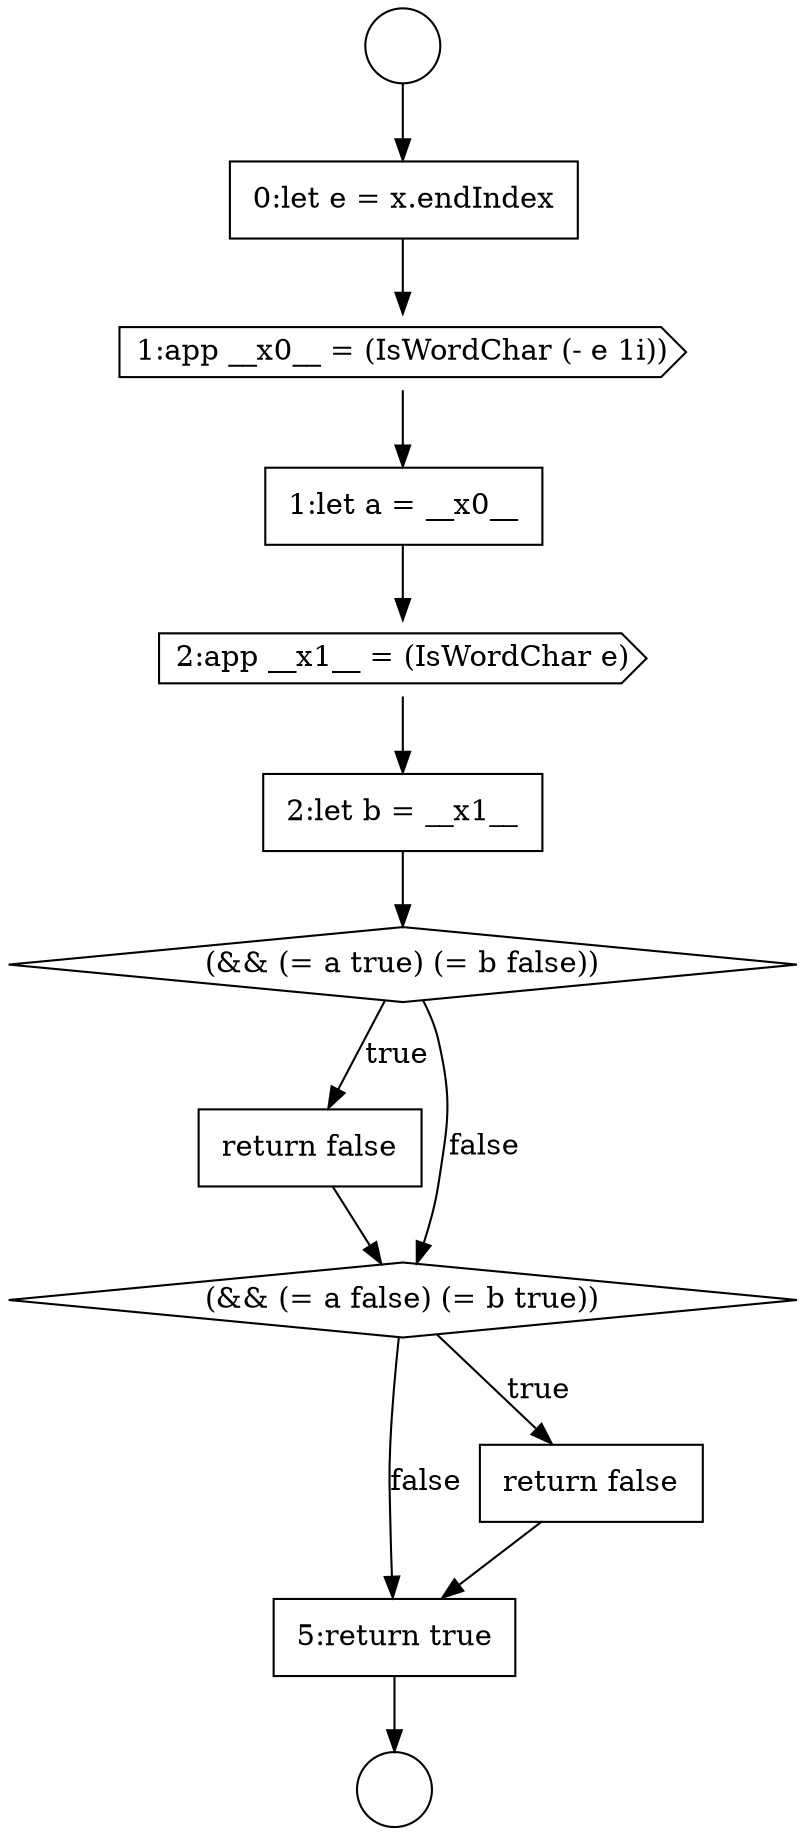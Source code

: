 digraph {
  node12383 [shape=none, margin=0, label=<<font color="black">
    <table border="0" cellborder="1" cellspacing="0" cellpadding="10">
      <tr><td align="left">0:let e = x.endIndex</td></tr>
    </table>
  </font>> color="black" fillcolor="white" style=filled]
  node12388 [shape=diamond, label=<<font color="black">(&amp;&amp; (= a true) (= b false))</font>> color="black" fillcolor="white" style=filled]
  node12392 [shape=none, margin=0, label=<<font color="black">
    <table border="0" cellborder="1" cellspacing="0" cellpadding="10">
      <tr><td align="left">5:return true</td></tr>
    </table>
  </font>> color="black" fillcolor="white" style=filled]
  node12385 [shape=none, margin=0, label=<<font color="black">
    <table border="0" cellborder="1" cellspacing="0" cellpadding="10">
      <tr><td align="left">1:let a = __x0__</td></tr>
    </table>
  </font>> color="black" fillcolor="white" style=filled]
  node12382 [shape=circle label=" " color="black" fillcolor="white" style=filled]
  node12389 [shape=none, margin=0, label=<<font color="black">
    <table border="0" cellborder="1" cellspacing="0" cellpadding="10">
      <tr><td align="left">return false</td></tr>
    </table>
  </font>> color="black" fillcolor="white" style=filled]
  node12386 [shape=cds, label=<<font color="black">2:app __x1__ = (IsWordChar e)</font>> color="black" fillcolor="white" style=filled]
  node12381 [shape=circle label=" " color="black" fillcolor="white" style=filled]
  node12390 [shape=diamond, label=<<font color="black">(&amp;&amp; (= a false) (= b true))</font>> color="black" fillcolor="white" style=filled]
  node12387 [shape=none, margin=0, label=<<font color="black">
    <table border="0" cellborder="1" cellspacing="0" cellpadding="10">
      <tr><td align="left">2:let b = __x1__</td></tr>
    </table>
  </font>> color="black" fillcolor="white" style=filled]
  node12391 [shape=none, margin=0, label=<<font color="black">
    <table border="0" cellborder="1" cellspacing="0" cellpadding="10">
      <tr><td align="left">return false</td></tr>
    </table>
  </font>> color="black" fillcolor="white" style=filled]
  node12384 [shape=cds, label=<<font color="black">1:app __x0__ = (IsWordChar (- e 1i))</font>> color="black" fillcolor="white" style=filled]
  node12391 -> node12392 [ color="black"]
  node12386 -> node12387 [ color="black"]
  node12390 -> node12391 [label=<<font color="black">true</font>> color="black"]
  node12390 -> node12392 [label=<<font color="black">false</font>> color="black"]
  node12381 -> node12383 [ color="black"]
  node12385 -> node12386 [ color="black"]
  node12388 -> node12389 [label=<<font color="black">true</font>> color="black"]
  node12388 -> node12390 [label=<<font color="black">false</font>> color="black"]
  node12389 -> node12390 [ color="black"]
  node12392 -> node12382 [ color="black"]
  node12384 -> node12385 [ color="black"]
  node12387 -> node12388 [ color="black"]
  node12383 -> node12384 [ color="black"]
}
